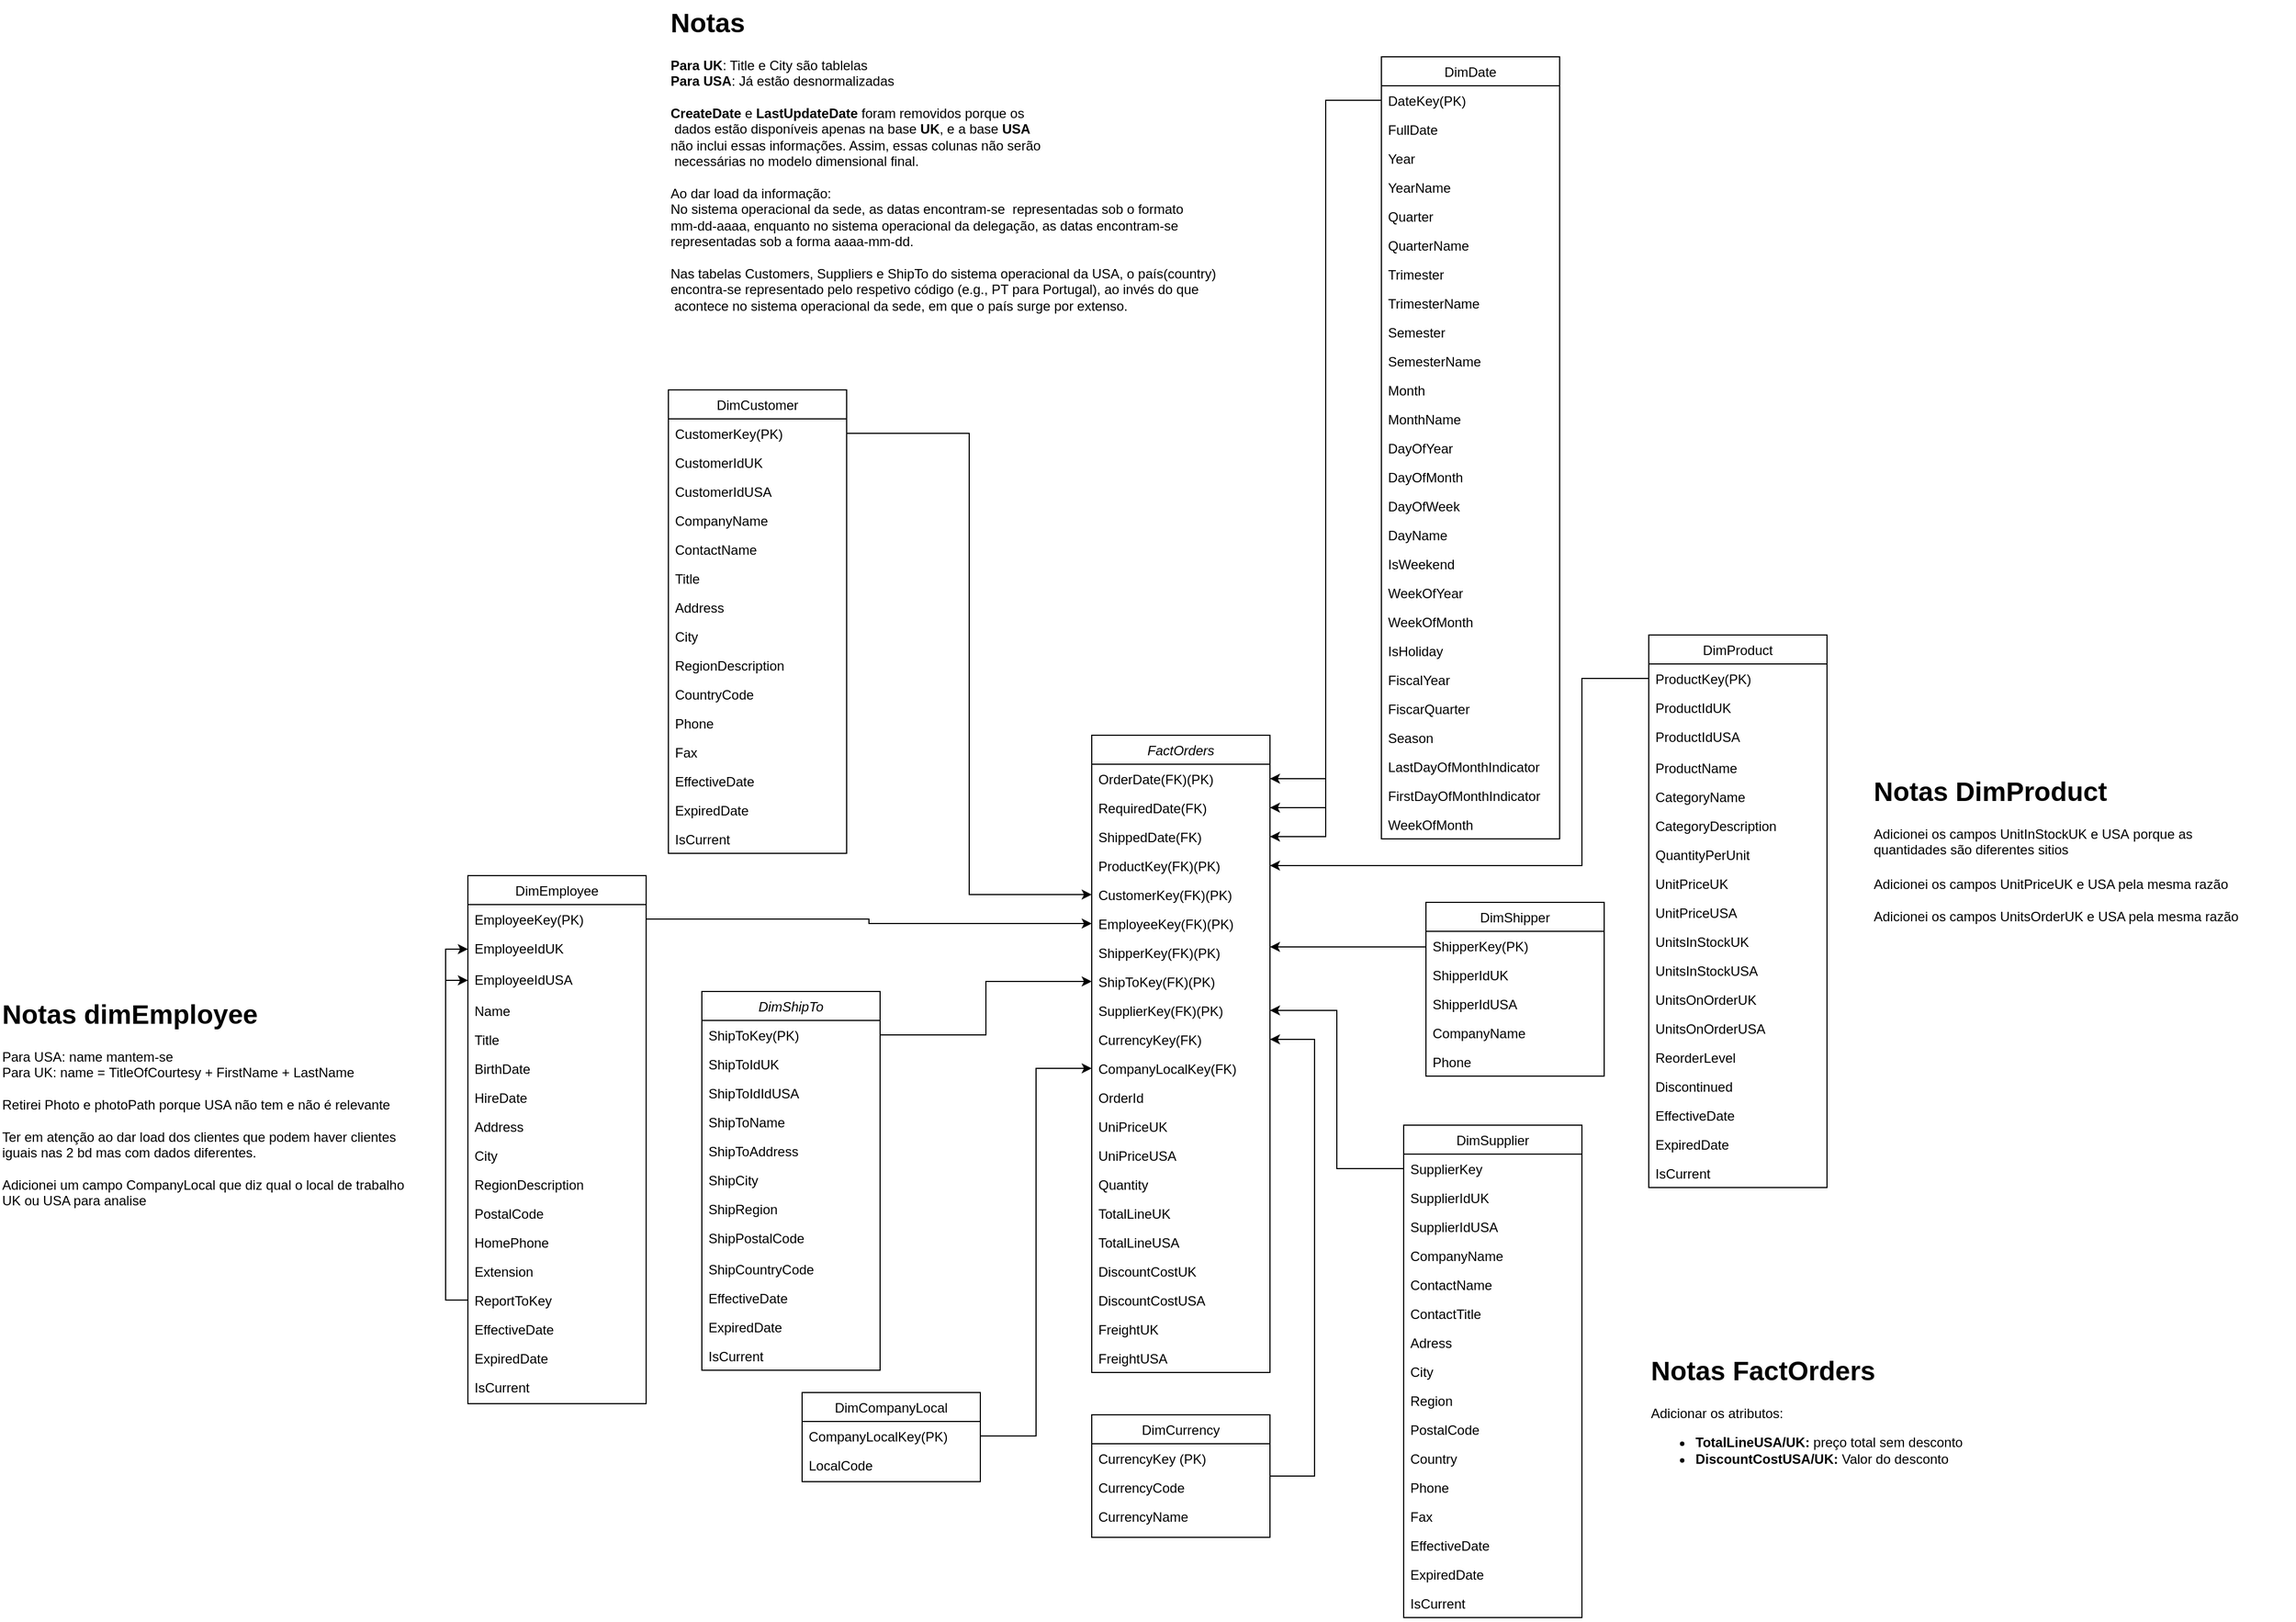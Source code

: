 <mxfile version="26.0.3">
  <diagram id="C5RBs43oDa-KdzZeNtuy" name="Page-1">
    <mxGraphModel dx="4513" dy="4004" grid="1" gridSize="10" guides="1" tooltips="1" connect="1" arrows="1" fold="1" page="1" pageScale="1" pageWidth="827" pageHeight="1169" math="0" shadow="0">
      <root>
        <mxCell id="WIyWlLk6GJQsqaUBKTNV-0" />
        <mxCell id="WIyWlLk6GJQsqaUBKTNV-1" parent="WIyWlLk6GJQsqaUBKTNV-0" />
        <mxCell id="zkfFHV4jXpPFQw0GAbJ--0" value="FactOrders" style="swimlane;fontStyle=2;align=center;verticalAlign=top;childLayout=stackLayout;horizontal=1;startSize=26;horizontalStack=0;resizeParent=1;resizeLast=0;collapsible=1;marginBottom=0;rounded=0;shadow=0;strokeWidth=1;" parent="WIyWlLk6GJQsqaUBKTNV-1" vertex="1">
          <mxGeometry x="490" y="-560" width="160" height="572" as="geometry">
            <mxRectangle x="230" y="140" width="160" height="26" as="alternateBounds" />
          </mxGeometry>
        </mxCell>
        <mxCell id="yA6aeqdoymJUBPwYVdXy-16" value="OrderDate(FK)(PK)" style="text;align=left;verticalAlign=top;spacingLeft=4;spacingRight=4;overflow=hidden;rotatable=0;points=[[0,0.5],[1,0.5]];portConstraint=eastwest;" parent="zkfFHV4jXpPFQw0GAbJ--0" vertex="1">
          <mxGeometry y="26" width="160" height="26" as="geometry" />
        </mxCell>
        <mxCell id="yA6aeqdoymJUBPwYVdXy-17" value="RequiredDate(FK)" style="text;align=left;verticalAlign=top;spacingLeft=4;spacingRight=4;overflow=hidden;rotatable=0;points=[[0,0.5],[1,0.5]];portConstraint=eastwest;" parent="zkfFHV4jXpPFQw0GAbJ--0" vertex="1">
          <mxGeometry y="52" width="160" height="26" as="geometry" />
        </mxCell>
        <mxCell id="yA6aeqdoymJUBPwYVdXy-18" value="ShippedDate(FK)" style="text;align=left;verticalAlign=top;spacingLeft=4;spacingRight=4;overflow=hidden;rotatable=0;points=[[0,0.5],[1,0.5]];portConstraint=eastwest;" parent="zkfFHV4jXpPFQw0GAbJ--0" vertex="1">
          <mxGeometry y="78" width="160" height="26" as="geometry" />
        </mxCell>
        <mxCell id="yA6aeqdoymJUBPwYVdXy-2" value="ProductKey(FK)(PK)" style="text;align=left;verticalAlign=top;spacingLeft=4;spacingRight=4;overflow=hidden;rotatable=0;points=[[0,0.5],[1,0.5]];portConstraint=eastwest;" parent="zkfFHV4jXpPFQw0GAbJ--0" vertex="1">
          <mxGeometry y="104" width="160" height="26" as="geometry" />
        </mxCell>
        <mxCell id="yA6aeqdoymJUBPwYVdXy-3" value="CustomerKey(FK)(PK)" style="text;align=left;verticalAlign=top;spacingLeft=4;spacingRight=4;overflow=hidden;rotatable=0;points=[[0,0.5],[1,0.5]];portConstraint=eastwest;" parent="zkfFHV4jXpPFQw0GAbJ--0" vertex="1">
          <mxGeometry y="130" width="160" height="26" as="geometry" />
        </mxCell>
        <mxCell id="yA6aeqdoymJUBPwYVdXy-4" value="EmployeeKey(FK)(PK)" style="text;align=left;verticalAlign=top;spacingLeft=4;spacingRight=4;overflow=hidden;rotatable=0;points=[[0,0.5],[1,0.5]];portConstraint=eastwest;" parent="zkfFHV4jXpPFQw0GAbJ--0" vertex="1">
          <mxGeometry y="156" width="160" height="26" as="geometry" />
        </mxCell>
        <mxCell id="yA6aeqdoymJUBPwYVdXy-5" value="ShipperKey(FK)(PK)" style="text;align=left;verticalAlign=top;spacingLeft=4;spacingRight=4;overflow=hidden;rotatable=0;points=[[0,0.5],[1,0.5]];portConstraint=eastwest;" parent="zkfFHV4jXpPFQw0GAbJ--0" vertex="1">
          <mxGeometry y="182" width="160" height="26" as="geometry" />
        </mxCell>
        <mxCell id="lm99K4qZOsmFevTNyzuz-30" value="ShipToKey(FK)(PK)" style="text;align=left;verticalAlign=top;spacingLeft=4;spacingRight=4;overflow=hidden;rotatable=0;points=[[0,0.5],[1,0.5]];portConstraint=eastwest;" parent="zkfFHV4jXpPFQw0GAbJ--0" vertex="1">
          <mxGeometry y="208" width="160" height="26" as="geometry" />
        </mxCell>
        <mxCell id="iyjO9ikdfA51vjeiFOem-29" value="SupplierKey(FK)(PK)" style="text;align=left;verticalAlign=top;spacingLeft=4;spacingRight=4;overflow=hidden;rotatable=0;points=[[0,0.5],[1,0.5]];portConstraint=eastwest;" parent="zkfFHV4jXpPFQw0GAbJ--0" vertex="1">
          <mxGeometry y="234" width="160" height="26" as="geometry" />
        </mxCell>
        <mxCell id="0uUg_Qf85z2pmZD3QdDn-9" value="CurrencyKey(FK)" style="text;align=left;verticalAlign=top;spacingLeft=4;spacingRight=4;overflow=hidden;rotatable=0;points=[[0,0.5],[1,0.5]];portConstraint=eastwest;" parent="zkfFHV4jXpPFQw0GAbJ--0" vertex="1">
          <mxGeometry y="260" width="160" height="26" as="geometry" />
        </mxCell>
        <mxCell id="DVV7s7vx4IRJiay93W3z-13" value="CompanyLocalKey(FK)" style="text;align=left;verticalAlign=top;spacingLeft=4;spacingRight=4;overflow=hidden;rotatable=0;points=[[0,0.5],[1,0.5]];portConstraint=eastwest;" parent="zkfFHV4jXpPFQw0GAbJ--0" vertex="1">
          <mxGeometry y="286" width="160" height="26" as="geometry" />
        </mxCell>
        <mxCell id="0uUg_Qf85z2pmZD3QdDn-2" value="OrderId" style="text;align=left;verticalAlign=top;spacingLeft=4;spacingRight=4;overflow=hidden;rotatable=0;points=[[0,0.5],[1,0.5]];portConstraint=eastwest;" parent="zkfFHV4jXpPFQw0GAbJ--0" vertex="1">
          <mxGeometry y="312" width="160" height="26" as="geometry" />
        </mxCell>
        <mxCell id="yA6aeqdoymJUBPwYVdXy-13" value="UniPriceUK" style="text;align=left;verticalAlign=top;spacingLeft=4;spacingRight=4;overflow=hidden;rotatable=0;points=[[0,0.5],[1,0.5]];portConstraint=eastwest;" parent="zkfFHV4jXpPFQw0GAbJ--0" vertex="1">
          <mxGeometry y="338" width="160" height="26" as="geometry" />
        </mxCell>
        <mxCell id="iyjO9ikdfA51vjeiFOem-31" value="UniPriceUSA" style="text;align=left;verticalAlign=top;spacingLeft=4;spacingRight=4;overflow=hidden;rotatable=0;points=[[0,0.5],[1,0.5]];portConstraint=eastwest;" parent="zkfFHV4jXpPFQw0GAbJ--0" vertex="1">
          <mxGeometry y="364" width="160" height="26" as="geometry" />
        </mxCell>
        <mxCell id="yA6aeqdoymJUBPwYVdXy-14" value="Quantity" style="text;align=left;verticalAlign=top;spacingLeft=4;spacingRight=4;overflow=hidden;rotatable=0;points=[[0,0.5],[1,0.5]];portConstraint=eastwest;" parent="zkfFHV4jXpPFQw0GAbJ--0" vertex="1">
          <mxGeometry y="390" width="160" height="26" as="geometry" />
        </mxCell>
        <mxCell id="DVV7s7vx4IRJiay93W3z-18" value="TotalLineUK" style="text;align=left;verticalAlign=top;spacingLeft=4;spacingRight=4;overflow=hidden;rotatable=0;points=[[0,0.5],[1,0.5]];portConstraint=eastwest;" parent="zkfFHV4jXpPFQw0GAbJ--0" vertex="1">
          <mxGeometry y="416" width="160" height="26" as="geometry" />
        </mxCell>
        <mxCell id="iyjO9ikdfA51vjeiFOem-50" value="TotalLineUSA" style="text;align=left;verticalAlign=top;spacingLeft=4;spacingRight=4;overflow=hidden;rotatable=0;points=[[0,0.5],[1,0.5]];portConstraint=eastwest;" parent="zkfFHV4jXpPFQw0GAbJ--0" vertex="1">
          <mxGeometry y="442" width="160" height="26" as="geometry" />
        </mxCell>
        <mxCell id="DVV7s7vx4IRJiay93W3z-17" value="DiscountCostUK" style="text;align=left;verticalAlign=top;spacingLeft=4;spacingRight=4;overflow=hidden;rotatable=0;points=[[0,0.5],[1,0.5]];portConstraint=eastwest;" parent="zkfFHV4jXpPFQw0GAbJ--0" vertex="1">
          <mxGeometry y="468" width="160" height="26" as="geometry" />
        </mxCell>
        <mxCell id="iyjO9ikdfA51vjeiFOem-32" value="DiscountCostUSA" style="text;align=left;verticalAlign=top;spacingLeft=4;spacingRight=4;overflow=hidden;rotatable=0;points=[[0,0.5],[1,0.5]];portConstraint=eastwest;" parent="zkfFHV4jXpPFQw0GAbJ--0" vertex="1">
          <mxGeometry y="494" width="160" height="26" as="geometry" />
        </mxCell>
        <mxCell id="yA6aeqdoymJUBPwYVdXy-19" value="FreightUK" style="text;align=left;verticalAlign=top;spacingLeft=4;spacingRight=4;overflow=hidden;rotatable=0;points=[[0,0.5],[1,0.5]];portConstraint=eastwest;" parent="zkfFHV4jXpPFQw0GAbJ--0" vertex="1">
          <mxGeometry y="520" width="160" height="26" as="geometry" />
        </mxCell>
        <mxCell id="iyjO9ikdfA51vjeiFOem-34" value="FreightUSA" style="text;align=left;verticalAlign=top;spacingLeft=4;spacingRight=4;overflow=hidden;rotatable=0;points=[[0,0.5],[1,0.5]];portConstraint=eastwest;" parent="zkfFHV4jXpPFQw0GAbJ--0" vertex="1">
          <mxGeometry y="546" width="160" height="26" as="geometry" />
        </mxCell>
        <mxCell id="zkfFHV4jXpPFQw0GAbJ--6" value="DimProduct" style="swimlane;fontStyle=0;align=center;verticalAlign=top;childLayout=stackLayout;horizontal=1;startSize=26;horizontalStack=0;resizeParent=1;resizeLast=0;collapsible=1;marginBottom=0;rounded=0;shadow=0;strokeWidth=1;" parent="WIyWlLk6GJQsqaUBKTNV-1" vertex="1">
          <mxGeometry x="990" y="-650" width="160" height="496" as="geometry">
            <mxRectangle x="130" y="380" width="160" height="26" as="alternateBounds" />
          </mxGeometry>
        </mxCell>
        <mxCell id="zkfFHV4jXpPFQw0GAbJ--7" value="ProductKey(PK)" style="text;align=left;verticalAlign=top;spacingLeft=4;spacingRight=4;overflow=hidden;rotatable=0;points=[[0,0.5],[1,0.5]];portConstraint=eastwest;" parent="zkfFHV4jXpPFQw0GAbJ--6" vertex="1">
          <mxGeometry y="26" width="160" height="26" as="geometry" />
        </mxCell>
        <mxCell id="0uUg_Qf85z2pmZD3QdDn-0" style="edgeStyle=orthogonalEdgeStyle;rounded=0;orthogonalLoop=1;jettySize=auto;html=1;exitX=0;exitY=0.5;exitDx=0;exitDy=0;" parent="zkfFHV4jXpPFQw0GAbJ--6" source="zkfFHV4jXpPFQw0GAbJ--8" edge="1">
          <mxGeometry relative="1" as="geometry">
            <mxPoint y="65.143" as="targetPoint" />
          </mxGeometry>
        </mxCell>
        <mxCell id="zkfFHV4jXpPFQw0GAbJ--8" value="ProductIdUK" style="text;align=left;verticalAlign=top;spacingLeft=4;spacingRight=4;overflow=hidden;rotatable=0;points=[[0,0.5],[1,0.5]];portConstraint=eastwest;rounded=0;shadow=0;html=0;" parent="zkfFHV4jXpPFQw0GAbJ--6" vertex="1">
          <mxGeometry y="52" width="160" height="26" as="geometry" />
        </mxCell>
        <mxCell id="gT4X3TvUVFHGNWJafwZB-8" value="ProductIdUSA" style="text;align=left;verticalAlign=top;spacingLeft=4;spacingRight=4;overflow=hidden;rotatable=0;points=[[0,0.5],[1,0.5]];portConstraint=eastwest;rounded=0;shadow=0;html=0;" vertex="1" parent="zkfFHV4jXpPFQw0GAbJ--6">
          <mxGeometry y="78" width="160" height="28" as="geometry" />
        </mxCell>
        <mxCell id="zkfFHV4jXpPFQw0GAbJ--10" value="ProductName" style="text;align=left;verticalAlign=top;spacingLeft=4;spacingRight=4;overflow=hidden;rotatable=0;points=[[0,0.5],[1,0.5]];portConstraint=eastwest;fontStyle=0" parent="zkfFHV4jXpPFQw0GAbJ--6" vertex="1">
          <mxGeometry y="106" width="160" height="26" as="geometry" />
        </mxCell>
        <mxCell id="yA6aeqdoymJUBPwYVdXy-37" value="CategoryName" style="text;align=left;verticalAlign=top;spacingLeft=4;spacingRight=4;overflow=hidden;rotatable=0;points=[[0,0.5],[1,0.5]];portConstraint=eastwest;" parent="zkfFHV4jXpPFQw0GAbJ--6" vertex="1">
          <mxGeometry y="132" width="160" height="26" as="geometry" />
        </mxCell>
        <mxCell id="yA6aeqdoymJUBPwYVdXy-39" value="CategoryDescription" style="text;align=left;verticalAlign=top;spacingLeft=4;spacingRight=4;overflow=hidden;rotatable=0;points=[[0,0.5],[1,0.5]];portConstraint=eastwest;" parent="zkfFHV4jXpPFQw0GAbJ--6" vertex="1">
          <mxGeometry y="158" width="160" height="26" as="geometry" />
        </mxCell>
        <mxCell id="yA6aeqdoymJUBPwYVdXy-40" value="QuantityPerUnit" style="text;align=left;verticalAlign=top;spacingLeft=4;spacingRight=4;overflow=hidden;rotatable=0;points=[[0,0.5],[1,0.5]];portConstraint=eastwest;" parent="zkfFHV4jXpPFQw0GAbJ--6" vertex="1">
          <mxGeometry y="184" width="160" height="26" as="geometry" />
        </mxCell>
        <mxCell id="yA6aeqdoymJUBPwYVdXy-41" value="UnitPriceUK" style="text;align=left;verticalAlign=top;spacingLeft=4;spacingRight=4;overflow=hidden;rotatable=0;points=[[0,0.5],[1,0.5]];portConstraint=eastwest;" parent="zkfFHV4jXpPFQw0GAbJ--6" vertex="1">
          <mxGeometry y="210" width="160" height="26" as="geometry" />
        </mxCell>
        <mxCell id="DVV7s7vx4IRJiay93W3z-2" value="UnitPriceUSA" style="text;align=left;verticalAlign=top;spacingLeft=4;spacingRight=4;overflow=hidden;rotatable=0;points=[[0,0.5],[1,0.5]];portConstraint=eastwest;" parent="zkfFHV4jXpPFQw0GAbJ--6" vertex="1">
          <mxGeometry y="236" width="160" height="26" as="geometry" />
        </mxCell>
        <mxCell id="yA6aeqdoymJUBPwYVdXy-43" value="UnitsInStockUK" style="text;align=left;verticalAlign=top;spacingLeft=4;spacingRight=4;overflow=hidden;rotatable=0;points=[[0,0.5],[1,0.5]];portConstraint=eastwest;" parent="zkfFHV4jXpPFQw0GAbJ--6" vertex="1">
          <mxGeometry y="262" width="160" height="26" as="geometry" />
        </mxCell>
        <mxCell id="DVV7s7vx4IRJiay93W3z-0" value="UnitsInStockUSA" style="text;align=left;verticalAlign=top;spacingLeft=4;spacingRight=4;overflow=hidden;rotatable=0;points=[[0,0.5],[1,0.5]];portConstraint=eastwest;" parent="zkfFHV4jXpPFQw0GAbJ--6" vertex="1">
          <mxGeometry y="288" width="160" height="26" as="geometry" />
        </mxCell>
        <mxCell id="yA6aeqdoymJUBPwYVdXy-42" value="UnitsOnOrderUK&#xa;" style="text;align=left;verticalAlign=top;spacingLeft=4;spacingRight=4;overflow=hidden;rotatable=0;points=[[0,0.5],[1,0.5]];portConstraint=eastwest;" parent="zkfFHV4jXpPFQw0GAbJ--6" vertex="1">
          <mxGeometry y="314" width="160" height="26" as="geometry" />
        </mxCell>
        <mxCell id="DVV7s7vx4IRJiay93W3z-16" value="UnitsOnOrderUSA" style="text;align=left;verticalAlign=top;spacingLeft=4;spacingRight=4;overflow=hidden;rotatable=0;points=[[0,0.5],[1,0.5]];portConstraint=eastwest;" parent="zkfFHV4jXpPFQw0GAbJ--6" vertex="1">
          <mxGeometry y="340" width="160" height="26" as="geometry" />
        </mxCell>
        <mxCell id="-3olJ4UYVMBbMi7VfKZF-0" value="ReorderLevel" style="text;align=left;verticalAlign=top;spacingLeft=4;spacingRight=4;overflow=hidden;rotatable=0;points=[[0,0.5],[1,0.5]];portConstraint=eastwest;" parent="zkfFHV4jXpPFQw0GAbJ--6" vertex="1">
          <mxGeometry y="366" width="160" height="26" as="geometry" />
        </mxCell>
        <mxCell id="yA6aeqdoymJUBPwYVdXy-38" value="Discontinued" style="text;align=left;verticalAlign=top;spacingLeft=4;spacingRight=4;overflow=hidden;rotatable=0;points=[[0,0.5],[1,0.5]];portConstraint=eastwest;" parent="zkfFHV4jXpPFQw0GAbJ--6" vertex="1">
          <mxGeometry y="392" width="160" height="26" as="geometry" />
        </mxCell>
        <mxCell id="yA6aeqdoymJUBPwYVdXy-36" value="EffectiveDate" style="text;align=left;verticalAlign=top;spacingLeft=4;spacingRight=4;overflow=hidden;rotatable=0;points=[[0,0.5],[1,0.5]];portConstraint=eastwest;" parent="zkfFHV4jXpPFQw0GAbJ--6" vertex="1">
          <mxGeometry y="418" width="160" height="26" as="geometry" />
        </mxCell>
        <mxCell id="yA6aeqdoymJUBPwYVdXy-44" value=" ExpiredDate" style="text;align=left;verticalAlign=top;spacingLeft=4;spacingRight=4;overflow=hidden;rotatable=0;points=[[0,0.5],[1,0.5]];portConstraint=eastwest;" parent="zkfFHV4jXpPFQw0GAbJ--6" vertex="1">
          <mxGeometry y="444" width="160" height="26" as="geometry" />
        </mxCell>
        <mxCell id="0uUg_Qf85z2pmZD3QdDn-12" value="IsCurrent" style="text;align=left;verticalAlign=top;spacingLeft=4;spacingRight=4;overflow=hidden;rotatable=0;points=[[0,0.5],[1,0.5]];portConstraint=eastwest;" parent="zkfFHV4jXpPFQw0GAbJ--6" vertex="1">
          <mxGeometry y="470" width="160" height="26" as="geometry" />
        </mxCell>
        <mxCell id="yA6aeqdoymJUBPwYVdXy-33" style="edgeStyle=orthogonalEdgeStyle;rounded=0;orthogonalLoop=1;jettySize=auto;html=1;exitX=1;exitY=0.5;exitDx=0;exitDy=0;" parent="WIyWlLk6GJQsqaUBKTNV-1" source="zkfFHV4jXpPFQw0GAbJ--18" target="yA6aeqdoymJUBPwYVdXy-3" edge="1">
          <mxGeometry relative="1" as="geometry">
            <mxPoint x="490.0" y="-391.0" as="targetPoint" />
          </mxGeometry>
        </mxCell>
        <mxCell id="zkfFHV4jXpPFQw0GAbJ--17" value="DimCustomer" style="swimlane;fontStyle=0;align=center;verticalAlign=top;childLayout=stackLayout;horizontal=1;startSize=26;horizontalStack=0;resizeParent=1;resizeLast=0;collapsible=1;marginBottom=0;rounded=0;shadow=0;strokeWidth=1;" parent="WIyWlLk6GJQsqaUBKTNV-1" vertex="1">
          <mxGeometry x="110" y="-870" width="160" height="416" as="geometry">
            <mxRectangle x="550" y="140" width="160" height="26" as="alternateBounds" />
          </mxGeometry>
        </mxCell>
        <mxCell id="zkfFHV4jXpPFQw0GAbJ--18" value="CustomerKey(PK)" style="text;align=left;verticalAlign=top;spacingLeft=4;spacingRight=4;overflow=hidden;rotatable=0;points=[[0,0.5],[1,0.5]];portConstraint=eastwest;" parent="zkfFHV4jXpPFQw0GAbJ--17" vertex="1">
          <mxGeometry y="26" width="160" height="26" as="geometry" />
        </mxCell>
        <mxCell id="zkfFHV4jXpPFQw0GAbJ--19" value="CustomerIdUK" style="text;align=left;verticalAlign=top;spacingLeft=4;spacingRight=4;overflow=hidden;rotatable=0;points=[[0,0.5],[1,0.5]];portConstraint=eastwest;rounded=0;shadow=0;html=0;" parent="zkfFHV4jXpPFQw0GAbJ--17" vertex="1">
          <mxGeometry y="52" width="160" height="26" as="geometry" />
        </mxCell>
        <mxCell id="gT4X3TvUVFHGNWJafwZB-1" value="CustomerIdUSA" style="text;align=left;verticalAlign=top;spacingLeft=4;spacingRight=4;overflow=hidden;rotatable=0;points=[[0,0.5],[1,0.5]];portConstraint=eastwest;rounded=0;shadow=0;html=0;" vertex="1" parent="zkfFHV4jXpPFQw0GAbJ--17">
          <mxGeometry y="78" width="160" height="26" as="geometry" />
        </mxCell>
        <mxCell id="zkfFHV4jXpPFQw0GAbJ--20" value="CompanyName" style="text;align=left;verticalAlign=top;spacingLeft=4;spacingRight=4;overflow=hidden;rotatable=0;points=[[0,0.5],[1,0.5]];portConstraint=eastwest;rounded=0;shadow=0;html=0;" parent="zkfFHV4jXpPFQw0GAbJ--17" vertex="1">
          <mxGeometry y="104" width="160" height="26" as="geometry" />
        </mxCell>
        <mxCell id="zkfFHV4jXpPFQw0GAbJ--21" value="ContactName" style="text;align=left;verticalAlign=top;spacingLeft=4;spacingRight=4;overflow=hidden;rotatable=0;points=[[0,0.5],[1,0.5]];portConstraint=eastwest;rounded=0;shadow=0;html=0;" parent="zkfFHV4jXpPFQw0GAbJ--17" vertex="1">
          <mxGeometry y="130" width="160" height="26" as="geometry" />
        </mxCell>
        <mxCell id="zkfFHV4jXpPFQw0GAbJ--22" value="Title" style="text;align=left;verticalAlign=top;spacingLeft=4;spacingRight=4;overflow=hidden;rotatable=0;points=[[0,0.5],[1,0.5]];portConstraint=eastwest;rounded=0;shadow=0;html=0;" parent="zkfFHV4jXpPFQw0GAbJ--17" vertex="1">
          <mxGeometry y="156" width="160" height="26" as="geometry" />
        </mxCell>
        <mxCell id="zkfFHV4jXpPFQw0GAbJ--24" value="Address" style="text;align=left;verticalAlign=top;spacingLeft=4;spacingRight=4;overflow=hidden;rotatable=0;points=[[0,0.5],[1,0.5]];portConstraint=eastwest;" parent="zkfFHV4jXpPFQw0GAbJ--17" vertex="1">
          <mxGeometry y="182" width="160" height="26" as="geometry" />
        </mxCell>
        <mxCell id="zkfFHV4jXpPFQw0GAbJ--25" value="City" style="text;align=left;verticalAlign=top;spacingLeft=4;spacingRight=4;overflow=hidden;rotatable=0;points=[[0,0.5],[1,0.5]];portConstraint=eastwest;" parent="zkfFHV4jXpPFQw0GAbJ--17" vertex="1">
          <mxGeometry y="208" width="160" height="26" as="geometry" />
        </mxCell>
        <mxCell id="yA6aeqdoymJUBPwYVdXy-27" value="RegionDescription" style="text;align=left;verticalAlign=top;spacingLeft=4;spacingRight=4;overflow=hidden;rotatable=0;points=[[0,0.5],[1,0.5]];portConstraint=eastwest;" parent="zkfFHV4jXpPFQw0GAbJ--17" vertex="1">
          <mxGeometry y="234" width="160" height="26" as="geometry" />
        </mxCell>
        <mxCell id="yA6aeqdoymJUBPwYVdXy-28" value="CountryCode" style="text;align=left;verticalAlign=top;spacingLeft=4;spacingRight=4;overflow=hidden;rotatable=0;points=[[0,0.5],[1,0.5]];portConstraint=eastwest;" parent="zkfFHV4jXpPFQw0GAbJ--17" vertex="1">
          <mxGeometry y="260" width="160" height="26" as="geometry" />
        </mxCell>
        <mxCell id="yA6aeqdoymJUBPwYVdXy-29" value="Phone" style="text;align=left;verticalAlign=top;spacingLeft=4;spacingRight=4;overflow=hidden;rotatable=0;points=[[0,0.5],[1,0.5]];portConstraint=eastwest;" parent="zkfFHV4jXpPFQw0GAbJ--17" vertex="1">
          <mxGeometry y="286" width="160" height="26" as="geometry" />
        </mxCell>
        <mxCell id="yA6aeqdoymJUBPwYVdXy-30" value="Fax" style="text;align=left;verticalAlign=top;spacingLeft=4;spacingRight=4;overflow=hidden;rotatable=0;points=[[0,0.5],[1,0.5]];portConstraint=eastwest;" parent="zkfFHV4jXpPFQw0GAbJ--17" vertex="1">
          <mxGeometry y="312" width="160" height="26" as="geometry" />
        </mxCell>
        <mxCell id="yA6aeqdoymJUBPwYVdXy-31" value="EffectiveDate" style="text;align=left;verticalAlign=top;spacingLeft=4;spacingRight=4;overflow=hidden;rotatable=0;points=[[0,0.5],[1,0.5]];portConstraint=eastwest;" parent="zkfFHV4jXpPFQw0GAbJ--17" vertex="1">
          <mxGeometry y="338" width="160" height="26" as="geometry" />
        </mxCell>
        <mxCell id="yA6aeqdoymJUBPwYVdXy-32" value=" ExpiredDate" style="text;align=left;verticalAlign=top;spacingLeft=4;spacingRight=4;overflow=hidden;rotatable=0;points=[[0,0.5],[1,0.5]];portConstraint=eastwest;" parent="zkfFHV4jXpPFQw0GAbJ--17" vertex="1">
          <mxGeometry y="364" width="160" height="26" as="geometry" />
        </mxCell>
        <mxCell id="0uUg_Qf85z2pmZD3QdDn-13" value="IsCurrent" style="text;align=left;verticalAlign=top;spacingLeft=4;spacingRight=4;overflow=hidden;rotatable=0;points=[[0,0.5],[1,0.5]];portConstraint=eastwest;" parent="zkfFHV4jXpPFQw0GAbJ--17" vertex="1">
          <mxGeometry y="390" width="160" height="26" as="geometry" />
        </mxCell>
        <mxCell id="yA6aeqdoymJUBPwYVdXy-46" value="DimEmployee" style="swimlane;fontStyle=0;align=center;verticalAlign=top;childLayout=stackLayout;horizontal=1;startSize=26;horizontalStack=0;resizeParent=1;resizeLast=0;collapsible=1;marginBottom=0;rounded=0;shadow=0;strokeWidth=1;" parent="WIyWlLk6GJQsqaUBKTNV-1" vertex="1">
          <mxGeometry x="-70" y="-434" width="160" height="474" as="geometry">
            <mxRectangle x="550" y="140" width="160" height="26" as="alternateBounds" />
          </mxGeometry>
        </mxCell>
        <mxCell id="yA6aeqdoymJUBPwYVdXy-47" value="EmployeeKey(PK)" style="text;align=left;verticalAlign=top;spacingLeft=4;spacingRight=4;overflow=hidden;rotatable=0;points=[[0,0.5],[1,0.5]];portConstraint=eastwest;" parent="yA6aeqdoymJUBPwYVdXy-46" vertex="1">
          <mxGeometry y="26" width="160" height="26" as="geometry" />
        </mxCell>
        <mxCell id="yA6aeqdoymJUBPwYVdXy-48" value="EmployeeIdUK" style="text;align=left;verticalAlign=top;spacingLeft=4;spacingRight=4;overflow=hidden;rotatable=0;points=[[0,0.5],[1,0.5]];portConstraint=eastwest;rounded=0;shadow=0;html=0;" parent="yA6aeqdoymJUBPwYVdXy-46" vertex="1">
          <mxGeometry y="52" width="160" height="28" as="geometry" />
        </mxCell>
        <mxCell id="gT4X3TvUVFHGNWJafwZB-2" value="EmployeeIdUSA" style="text;align=left;verticalAlign=top;spacingLeft=4;spacingRight=4;overflow=hidden;rotatable=0;points=[[0,0.5],[1,0.5]];portConstraint=eastwest;rounded=0;shadow=0;html=0;" vertex="1" parent="yA6aeqdoymJUBPwYVdXy-46">
          <mxGeometry y="80" width="160" height="28" as="geometry" />
        </mxCell>
        <mxCell id="yA6aeqdoymJUBPwYVdXy-50" value="Name" style="text;align=left;verticalAlign=top;spacingLeft=4;spacingRight=4;overflow=hidden;rotatable=0;points=[[0,0.5],[1,0.5]];portConstraint=eastwest;rounded=0;shadow=0;html=0;" parent="yA6aeqdoymJUBPwYVdXy-46" vertex="1">
          <mxGeometry y="108" width="160" height="26" as="geometry" />
        </mxCell>
        <mxCell id="yA6aeqdoymJUBPwYVdXy-51" value="Title" style="text;align=left;verticalAlign=top;spacingLeft=4;spacingRight=4;overflow=hidden;rotatable=0;points=[[0,0.5],[1,0.5]];portConstraint=eastwest;rounded=0;shadow=0;html=0;" parent="yA6aeqdoymJUBPwYVdXy-46" vertex="1">
          <mxGeometry y="134" width="160" height="26" as="geometry" />
        </mxCell>
        <mxCell id="yA6aeqdoymJUBPwYVdXy-53" value="BirthDate" style="text;align=left;verticalAlign=top;spacingLeft=4;spacingRight=4;overflow=hidden;rotatable=0;points=[[0,0.5],[1,0.5]];portConstraint=eastwest;" parent="yA6aeqdoymJUBPwYVdXy-46" vertex="1">
          <mxGeometry y="160" width="160" height="26" as="geometry" />
        </mxCell>
        <mxCell id="yA6aeqdoymJUBPwYVdXy-54" value="HireDate" style="text;align=left;verticalAlign=top;spacingLeft=4;spacingRight=4;overflow=hidden;rotatable=0;points=[[0,0.5],[1,0.5]];portConstraint=eastwest;" parent="yA6aeqdoymJUBPwYVdXy-46" vertex="1">
          <mxGeometry y="186" width="160" height="26" as="geometry" />
        </mxCell>
        <mxCell id="yA6aeqdoymJUBPwYVdXy-55" value="Address" style="text;align=left;verticalAlign=top;spacingLeft=4;spacingRight=4;overflow=hidden;rotatable=0;points=[[0,0.5],[1,0.5]];portConstraint=eastwest;" parent="yA6aeqdoymJUBPwYVdXy-46" vertex="1">
          <mxGeometry y="212" width="160" height="26" as="geometry" />
        </mxCell>
        <mxCell id="yA6aeqdoymJUBPwYVdXy-56" value="City" style="text;align=left;verticalAlign=top;spacingLeft=4;spacingRight=4;overflow=hidden;rotatable=0;points=[[0,0.5],[1,0.5]];portConstraint=eastwest;" parent="yA6aeqdoymJUBPwYVdXy-46" vertex="1">
          <mxGeometry y="238" width="160" height="26" as="geometry" />
        </mxCell>
        <mxCell id="yA6aeqdoymJUBPwYVdXy-57" value="RegionDescription" style="text;align=left;verticalAlign=top;spacingLeft=4;spacingRight=4;overflow=hidden;rotatable=0;points=[[0,0.5],[1,0.5]];portConstraint=eastwest;" parent="yA6aeqdoymJUBPwYVdXy-46" vertex="1">
          <mxGeometry y="264" width="160" height="26" as="geometry" />
        </mxCell>
        <mxCell id="yA6aeqdoymJUBPwYVdXy-58" value="PostalCode" style="text;align=left;verticalAlign=top;spacingLeft=4;spacingRight=4;overflow=hidden;rotatable=0;points=[[0,0.5],[1,0.5]];portConstraint=eastwest;" parent="yA6aeqdoymJUBPwYVdXy-46" vertex="1">
          <mxGeometry y="290" width="160" height="26" as="geometry" />
        </mxCell>
        <mxCell id="yA6aeqdoymJUBPwYVdXy-59" value="HomePhone" style="text;align=left;verticalAlign=top;spacingLeft=4;spacingRight=4;overflow=hidden;rotatable=0;points=[[0,0.5],[1,0.5]];portConstraint=eastwest;" parent="yA6aeqdoymJUBPwYVdXy-46" vertex="1">
          <mxGeometry y="316" width="160" height="26" as="geometry" />
        </mxCell>
        <mxCell id="2TgmZSRc2o0Kqjt5Dxhu-0" value="Extension" style="text;align=left;verticalAlign=top;spacingLeft=4;spacingRight=4;overflow=hidden;rotatable=0;points=[[0,0.5],[1,0.5]];portConstraint=eastwest;" parent="yA6aeqdoymJUBPwYVdXy-46" vertex="1">
          <mxGeometry y="342" width="160" height="26" as="geometry" />
        </mxCell>
        <mxCell id="N8untQPKDH8FCKiDHPAH-0" style="edgeStyle=orthogonalEdgeStyle;rounded=0;orthogonalLoop=1;jettySize=auto;html=1;entryX=0;entryY=0.5;entryDx=0;entryDy=0;" parent="yA6aeqdoymJUBPwYVdXy-46" source="2TgmZSRc2o0Kqjt5Dxhu-3" target="yA6aeqdoymJUBPwYVdXy-48" edge="1">
          <mxGeometry relative="1" as="geometry" />
        </mxCell>
        <mxCell id="gT4X3TvUVFHGNWJafwZB-3" style="edgeStyle=orthogonalEdgeStyle;rounded=0;orthogonalLoop=1;jettySize=auto;html=1;entryX=0;entryY=0.5;entryDx=0;entryDy=0;" edge="1" parent="yA6aeqdoymJUBPwYVdXy-46" source="2TgmZSRc2o0Kqjt5Dxhu-3" target="gT4X3TvUVFHGNWJafwZB-2">
          <mxGeometry relative="1" as="geometry" />
        </mxCell>
        <mxCell id="2TgmZSRc2o0Kqjt5Dxhu-3" value="ReportToKey" style="text;align=left;verticalAlign=top;spacingLeft=4;spacingRight=4;overflow=hidden;rotatable=0;points=[[0,0.5],[1,0.5]];portConstraint=eastwest;" parent="yA6aeqdoymJUBPwYVdXy-46" vertex="1">
          <mxGeometry y="368" width="160" height="26" as="geometry" />
        </mxCell>
        <mxCell id="2TgmZSRc2o0Kqjt5Dxhu-5" value="EffectiveDate" style="text;align=left;verticalAlign=top;spacingLeft=4;spacingRight=4;overflow=hidden;rotatable=0;points=[[0,0.5],[1,0.5]];portConstraint=eastwest;" parent="yA6aeqdoymJUBPwYVdXy-46" vertex="1">
          <mxGeometry y="394" width="160" height="26" as="geometry" />
        </mxCell>
        <mxCell id="2TgmZSRc2o0Kqjt5Dxhu-4" value="ExpiredDate" style="text;align=left;verticalAlign=top;spacingLeft=4;spacingRight=4;overflow=hidden;rotatable=0;points=[[0,0.5],[1,0.5]];portConstraint=eastwest;" parent="yA6aeqdoymJUBPwYVdXy-46" vertex="1">
          <mxGeometry y="420" width="160" height="26" as="geometry" />
        </mxCell>
        <mxCell id="0uUg_Qf85z2pmZD3QdDn-14" value="IsCurrent" style="text;align=left;verticalAlign=top;spacingLeft=4;spacingRight=4;overflow=hidden;rotatable=0;points=[[0,0.5],[1,0.5]];portConstraint=eastwest;" parent="yA6aeqdoymJUBPwYVdXy-46" vertex="1">
          <mxGeometry y="446" width="160" height="26" as="geometry" />
        </mxCell>
        <mxCell id="2TgmZSRc2o0Kqjt5Dxhu-8" value="DimDate" style="swimlane;fontStyle=0;align=center;verticalAlign=top;childLayout=stackLayout;horizontal=1;startSize=26;horizontalStack=0;resizeParent=1;resizeLast=0;collapsible=1;marginBottom=0;rounded=0;shadow=0;strokeWidth=1;" parent="WIyWlLk6GJQsqaUBKTNV-1" vertex="1">
          <mxGeometry x="750" y="-1169" width="160" height="702" as="geometry">
            <mxRectangle x="130" y="380" width="160" height="26" as="alternateBounds" />
          </mxGeometry>
        </mxCell>
        <mxCell id="2TgmZSRc2o0Kqjt5Dxhu-9" value="DateKey(PK)" style="text;align=left;verticalAlign=top;spacingLeft=4;spacingRight=4;overflow=hidden;rotatable=0;points=[[0,0.5],[1,0.5]];portConstraint=eastwest;" parent="2TgmZSRc2o0Kqjt5Dxhu-8" vertex="1">
          <mxGeometry y="26" width="160" height="26" as="geometry" />
        </mxCell>
        <mxCell id="2TgmZSRc2o0Kqjt5Dxhu-10" value="FullDate" style="text;align=left;verticalAlign=top;spacingLeft=4;spacingRight=4;overflow=hidden;rotatable=0;points=[[0,0.5],[1,0.5]];portConstraint=eastwest;rounded=0;shadow=0;html=0;" parent="2TgmZSRc2o0Kqjt5Dxhu-8" vertex="1">
          <mxGeometry y="52" width="160" height="26" as="geometry" />
        </mxCell>
        <mxCell id="2TgmZSRc2o0Kqjt5Dxhu-11" value="Year" style="text;align=left;verticalAlign=top;spacingLeft=4;spacingRight=4;overflow=hidden;rotatable=0;points=[[0,0.5],[1,0.5]];portConstraint=eastwest;fontStyle=0" parent="2TgmZSRc2o0Kqjt5Dxhu-8" vertex="1">
          <mxGeometry y="78" width="160" height="26" as="geometry" />
        </mxCell>
        <mxCell id="iyjO9ikdfA51vjeiFOem-35" value="YearName" style="text;align=left;verticalAlign=top;spacingLeft=4;spacingRight=4;overflow=hidden;rotatable=0;points=[[0,0.5],[1,0.5]];portConstraint=eastwest;fontStyle=0" parent="2TgmZSRc2o0Kqjt5Dxhu-8" vertex="1">
          <mxGeometry y="104" width="160" height="26" as="geometry" />
        </mxCell>
        <mxCell id="2TgmZSRc2o0Kqjt5Dxhu-13" value="Quarter" style="text;align=left;verticalAlign=top;spacingLeft=4;spacingRight=4;overflow=hidden;rotatable=0;points=[[0,0.5],[1,0.5]];portConstraint=eastwest;" parent="2TgmZSRc2o0Kqjt5Dxhu-8" vertex="1">
          <mxGeometry y="130" width="160" height="26" as="geometry" />
        </mxCell>
        <mxCell id="iyjO9ikdfA51vjeiFOem-37" value="QuarterName" style="text;align=left;verticalAlign=top;spacingLeft=4;spacingRight=4;overflow=hidden;rotatable=0;points=[[0,0.5],[1,0.5]];portConstraint=eastwest;" parent="2TgmZSRc2o0Kqjt5Dxhu-8" vertex="1">
          <mxGeometry y="156" width="160" height="26" as="geometry" />
        </mxCell>
        <mxCell id="iyjO9ikdfA51vjeiFOem-39" value="Trimester" style="text;align=left;verticalAlign=top;spacingLeft=4;spacingRight=4;overflow=hidden;rotatable=0;points=[[0,0.5],[1,0.5]];portConstraint=eastwest;" parent="2TgmZSRc2o0Kqjt5Dxhu-8" vertex="1">
          <mxGeometry y="182" width="160" height="26" as="geometry" />
        </mxCell>
        <mxCell id="iyjO9ikdfA51vjeiFOem-40" value="TrimesterName" style="text;align=left;verticalAlign=top;spacingLeft=4;spacingRight=4;overflow=hidden;rotatable=0;points=[[0,0.5],[1,0.5]];portConstraint=eastwest;" parent="2TgmZSRc2o0Kqjt5Dxhu-8" vertex="1">
          <mxGeometry y="208" width="160" height="26" as="geometry" />
        </mxCell>
        <mxCell id="2TgmZSRc2o0Kqjt5Dxhu-12" value="Semester" style="text;align=left;verticalAlign=top;spacingLeft=4;spacingRight=4;overflow=hidden;rotatable=0;points=[[0,0.5],[1,0.5]];portConstraint=eastwest;" parent="2TgmZSRc2o0Kqjt5Dxhu-8" vertex="1">
          <mxGeometry y="234" width="160" height="26" as="geometry" />
        </mxCell>
        <mxCell id="iyjO9ikdfA51vjeiFOem-36" value="SemesterName" style="text;align=left;verticalAlign=top;spacingLeft=4;spacingRight=4;overflow=hidden;rotatable=0;points=[[0,0.5],[1,0.5]];portConstraint=eastwest;" parent="2TgmZSRc2o0Kqjt5Dxhu-8" vertex="1">
          <mxGeometry y="260" width="160" height="26" as="geometry" />
        </mxCell>
        <mxCell id="2TgmZSRc2o0Kqjt5Dxhu-14" value="Month" style="text;align=left;verticalAlign=top;spacingLeft=4;spacingRight=4;overflow=hidden;rotatable=0;points=[[0,0.5],[1,0.5]];portConstraint=eastwest;" parent="2TgmZSRc2o0Kqjt5Dxhu-8" vertex="1">
          <mxGeometry y="286" width="160" height="26" as="geometry" />
        </mxCell>
        <mxCell id="2TgmZSRc2o0Kqjt5Dxhu-15" value="MonthName" style="text;align=left;verticalAlign=top;spacingLeft=4;spacingRight=4;overflow=hidden;rotatable=0;points=[[0,0.5],[1,0.5]];portConstraint=eastwest;" parent="2TgmZSRc2o0Kqjt5Dxhu-8" vertex="1">
          <mxGeometry y="312" width="160" height="26" as="geometry" />
        </mxCell>
        <mxCell id="2TgmZSRc2o0Kqjt5Dxhu-16" value="DayOfYear" style="text;align=left;verticalAlign=top;spacingLeft=4;spacingRight=4;overflow=hidden;rotatable=0;points=[[0,0.5],[1,0.5]];portConstraint=eastwest;" parent="2TgmZSRc2o0Kqjt5Dxhu-8" vertex="1">
          <mxGeometry y="338" width="160" height="26" as="geometry" />
        </mxCell>
        <mxCell id="2TgmZSRc2o0Kqjt5Dxhu-17" value="DayOfMonth" style="text;align=left;verticalAlign=top;spacingLeft=4;spacingRight=4;overflow=hidden;rotatable=0;points=[[0,0.5],[1,0.5]];portConstraint=eastwest;" parent="2TgmZSRc2o0Kqjt5Dxhu-8" vertex="1">
          <mxGeometry y="364" width="160" height="26" as="geometry" />
        </mxCell>
        <mxCell id="2TgmZSRc2o0Kqjt5Dxhu-18" value="DayOfWeek" style="text;align=left;verticalAlign=top;spacingLeft=4;spacingRight=4;overflow=hidden;rotatable=0;points=[[0,0.5],[1,0.5]];portConstraint=eastwest;" parent="2TgmZSRc2o0Kqjt5Dxhu-8" vertex="1">
          <mxGeometry y="390" width="160" height="26" as="geometry" />
        </mxCell>
        <mxCell id="2TgmZSRc2o0Kqjt5Dxhu-19" value="DayName" style="text;align=left;verticalAlign=top;spacingLeft=4;spacingRight=4;overflow=hidden;rotatable=0;points=[[0,0.5],[1,0.5]];portConstraint=eastwest;" parent="2TgmZSRc2o0Kqjt5Dxhu-8" vertex="1">
          <mxGeometry y="416" width="160" height="26" as="geometry" />
        </mxCell>
        <mxCell id="iyjO9ikdfA51vjeiFOem-41" value="IsWeekend" style="text;align=left;verticalAlign=top;spacingLeft=4;spacingRight=4;overflow=hidden;rotatable=0;points=[[0,0.5],[1,0.5]];portConstraint=eastwest;" parent="2TgmZSRc2o0Kqjt5Dxhu-8" vertex="1">
          <mxGeometry y="442" width="160" height="26" as="geometry" />
        </mxCell>
        <mxCell id="2TgmZSRc2o0Kqjt5Dxhu-20" value="WeekOfYear" style="text;align=left;verticalAlign=top;spacingLeft=4;spacingRight=4;overflow=hidden;rotatable=0;points=[[0,0.5],[1,0.5]];portConstraint=eastwest;" parent="2TgmZSRc2o0Kqjt5Dxhu-8" vertex="1">
          <mxGeometry y="468" width="160" height="26" as="geometry" />
        </mxCell>
        <mxCell id="iyjO9ikdfA51vjeiFOem-44" value="WeekOfMonth" style="text;align=left;verticalAlign=top;spacingLeft=4;spacingRight=4;overflow=hidden;rotatable=0;points=[[0,0.5],[1,0.5]];portConstraint=eastwest;" parent="2TgmZSRc2o0Kqjt5Dxhu-8" vertex="1">
          <mxGeometry y="494" width="160" height="26" as="geometry" />
        </mxCell>
        <mxCell id="iyjO9ikdfA51vjeiFOem-47" value="IsHoliday" style="text;align=left;verticalAlign=top;spacingLeft=4;spacingRight=4;overflow=hidden;rotatable=0;points=[[0,0.5],[1,0.5]];portConstraint=eastwest;" parent="2TgmZSRc2o0Kqjt5Dxhu-8" vertex="1">
          <mxGeometry y="520" width="160" height="26" as="geometry" />
        </mxCell>
        <mxCell id="iyjO9ikdfA51vjeiFOem-49" value="FiscalYear" style="text;align=left;verticalAlign=top;spacingLeft=4;spacingRight=4;overflow=hidden;rotatable=0;points=[[0,0.5],[1,0.5]];portConstraint=eastwest;" parent="2TgmZSRc2o0Kqjt5Dxhu-8" vertex="1">
          <mxGeometry y="546" width="160" height="26" as="geometry" />
        </mxCell>
        <mxCell id="iyjO9ikdfA51vjeiFOem-48" value="FiscarQuarter" style="text;align=left;verticalAlign=top;spacingLeft=4;spacingRight=4;overflow=hidden;rotatable=0;points=[[0,0.5],[1,0.5]];portConstraint=eastwest;" parent="2TgmZSRc2o0Kqjt5Dxhu-8" vertex="1">
          <mxGeometry y="572" width="160" height="26" as="geometry" />
        </mxCell>
        <mxCell id="iyjO9ikdfA51vjeiFOem-46" value="Season" style="text;align=left;verticalAlign=top;spacingLeft=4;spacingRight=4;overflow=hidden;rotatable=0;points=[[0,0.5],[1,0.5]];portConstraint=eastwest;" parent="2TgmZSRc2o0Kqjt5Dxhu-8" vertex="1">
          <mxGeometry y="598" width="160" height="26" as="geometry" />
        </mxCell>
        <mxCell id="iyjO9ikdfA51vjeiFOem-45" value="LastDayOfMonthIndicator" style="text;align=left;verticalAlign=top;spacingLeft=4;spacingRight=4;overflow=hidden;rotatable=0;points=[[0,0.5],[1,0.5]];portConstraint=eastwest;" parent="2TgmZSRc2o0Kqjt5Dxhu-8" vertex="1">
          <mxGeometry y="624" width="160" height="26" as="geometry" />
        </mxCell>
        <mxCell id="iyjO9ikdfA51vjeiFOem-43" value="FirstDayOfMonthIndicator" style="text;align=left;verticalAlign=top;spacingLeft=4;spacingRight=4;overflow=hidden;rotatable=0;points=[[0,0.5],[1,0.5]];portConstraint=eastwest;" parent="2TgmZSRc2o0Kqjt5Dxhu-8" vertex="1">
          <mxGeometry y="650" width="160" height="26" as="geometry" />
        </mxCell>
        <mxCell id="iyjO9ikdfA51vjeiFOem-42" value="WeekOfMonth" style="text;align=left;verticalAlign=top;spacingLeft=4;spacingRight=4;overflow=hidden;rotatable=0;points=[[0,0.5],[1,0.5]];portConstraint=eastwest;" parent="2TgmZSRc2o0Kqjt5Dxhu-8" vertex="1">
          <mxGeometry y="676" width="160" height="26" as="geometry" />
        </mxCell>
        <mxCell id="2TgmZSRc2o0Kqjt5Dxhu-25" value="DimShipper" style="swimlane;fontStyle=0;align=center;verticalAlign=top;childLayout=stackLayout;horizontal=1;startSize=26;horizontalStack=0;resizeParent=1;resizeLast=0;collapsible=1;marginBottom=0;rounded=0;shadow=0;strokeWidth=1;" parent="WIyWlLk6GJQsqaUBKTNV-1" vertex="1">
          <mxGeometry x="790" y="-410" width="160" height="156" as="geometry">
            <mxRectangle x="130" y="380" width="160" height="26" as="alternateBounds" />
          </mxGeometry>
        </mxCell>
        <mxCell id="2TgmZSRc2o0Kqjt5Dxhu-26" value="ShipperKey(PK)" style="text;align=left;verticalAlign=top;spacingLeft=4;spacingRight=4;overflow=hidden;rotatable=0;points=[[0,0.5],[1,0.5]];portConstraint=eastwest;" parent="2TgmZSRc2o0Kqjt5Dxhu-25" vertex="1">
          <mxGeometry y="26" width="160" height="26" as="geometry" />
        </mxCell>
        <mxCell id="2TgmZSRc2o0Kqjt5Dxhu-27" value="ShipperIdUK" style="text;align=left;verticalAlign=top;spacingLeft=4;spacingRight=4;overflow=hidden;rotatable=0;points=[[0,0.5],[1,0.5]];portConstraint=eastwest;rounded=0;shadow=0;html=0;" parent="2TgmZSRc2o0Kqjt5Dxhu-25" vertex="1">
          <mxGeometry y="52" width="160" height="26" as="geometry" />
        </mxCell>
        <mxCell id="gT4X3TvUVFHGNWJafwZB-7" value="ShipperIdUSA" style="text;align=left;verticalAlign=top;spacingLeft=4;spacingRight=4;overflow=hidden;rotatable=0;points=[[0,0.5],[1,0.5]];portConstraint=eastwest;rounded=0;shadow=0;html=0;" vertex="1" parent="2TgmZSRc2o0Kqjt5Dxhu-25">
          <mxGeometry y="78" width="160" height="26" as="geometry" />
        </mxCell>
        <mxCell id="2TgmZSRc2o0Kqjt5Dxhu-28" value="CompanyName" style="text;align=left;verticalAlign=top;spacingLeft=4;spacingRight=4;overflow=hidden;rotatable=0;points=[[0,0.5],[1,0.5]];portConstraint=eastwest;fontStyle=0" parent="2TgmZSRc2o0Kqjt5Dxhu-25" vertex="1">
          <mxGeometry y="104" width="160" height="26" as="geometry" />
        </mxCell>
        <mxCell id="DVV7s7vx4IRJiay93W3z-8" value="Phone" style="text;align=left;verticalAlign=top;spacingLeft=4;spacingRight=4;overflow=hidden;rotatable=0;points=[[0,0.5],[1,0.5]];portConstraint=eastwest;fontStyle=0" parent="2TgmZSRc2o0Kqjt5Dxhu-25" vertex="1">
          <mxGeometry y="130" width="160" height="26" as="geometry" />
        </mxCell>
        <mxCell id="0uUg_Qf85z2pmZD3QdDn-1" style="edgeStyle=orthogonalEdgeStyle;rounded=0;orthogonalLoop=1;jettySize=auto;html=1;" parent="WIyWlLk6GJQsqaUBKTNV-1" source="2TgmZSRc2o0Kqjt5Dxhu-26" target="yA6aeqdoymJUBPwYVdXy-5" edge="1">
          <mxGeometry relative="1" as="geometry">
            <Array as="points">
              <mxPoint x="680" y="-370" />
              <mxPoint x="680" y="-370" />
            </Array>
            <mxPoint x="780" y="-390" as="sourcePoint" />
            <mxPoint x="650" y="-406" as="targetPoint" />
          </mxGeometry>
        </mxCell>
        <mxCell id="gT4X3TvUVFHGNWJafwZB-10" style="edgeStyle=orthogonalEdgeStyle;rounded=0;orthogonalLoop=1;jettySize=auto;html=1;" edge="1" parent="WIyWlLk6GJQsqaUBKTNV-1" source="0uUg_Qf85z2pmZD3QdDn-3" target="0uUg_Qf85z2pmZD3QdDn-9">
          <mxGeometry relative="1" as="geometry">
            <Array as="points">
              <mxPoint x="690" y="105" />
              <mxPoint x="690" y="-287" />
            </Array>
          </mxGeometry>
        </mxCell>
        <mxCell id="0uUg_Qf85z2pmZD3QdDn-3" value="DimCurrency" style="swimlane;fontStyle=0;align=center;verticalAlign=top;childLayout=stackLayout;horizontal=1;startSize=26;horizontalStack=0;resizeParent=1;resizeLast=0;collapsible=1;marginBottom=0;rounded=0;shadow=0;strokeWidth=1;" parent="WIyWlLk6GJQsqaUBKTNV-1" vertex="1">
          <mxGeometry x="490" y="50" width="160" height="110" as="geometry">
            <mxRectangle x="130" y="380" width="160" height="26" as="alternateBounds" />
          </mxGeometry>
        </mxCell>
        <mxCell id="0uUg_Qf85z2pmZD3QdDn-4" value="CurrencyKey (PK)" style="text;align=left;verticalAlign=top;spacingLeft=4;spacingRight=4;overflow=hidden;rotatable=0;points=[[0,0.5],[1,0.5]];portConstraint=eastwest;" parent="0uUg_Qf85z2pmZD3QdDn-3" vertex="1">
          <mxGeometry y="26" width="160" height="26" as="geometry" />
        </mxCell>
        <mxCell id="0uUg_Qf85z2pmZD3QdDn-5" value="CurrencyCode" style="text;align=left;verticalAlign=top;spacingLeft=4;spacingRight=4;overflow=hidden;rotatable=0;points=[[0,0.5],[1,0.5]];portConstraint=eastwest;rounded=0;shadow=0;html=0;" parent="0uUg_Qf85z2pmZD3QdDn-3" vertex="1">
          <mxGeometry y="52" width="160" height="26" as="geometry" />
        </mxCell>
        <mxCell id="0uUg_Qf85z2pmZD3QdDn-6" value="CurrencyName" style="text;align=left;verticalAlign=top;spacingLeft=4;spacingRight=4;overflow=hidden;rotatable=0;points=[[0,0.5],[1,0.5]];portConstraint=eastwest;fontStyle=0" parent="0uUg_Qf85z2pmZD3QdDn-3" vertex="1">
          <mxGeometry y="78" width="160" height="26" as="geometry" />
        </mxCell>
        <mxCell id="lm99K4qZOsmFevTNyzuz-2" value="&lt;div style=&quot;&quot;&gt;&lt;br&gt;&lt;/div&gt;" style="text;html=1;align=left;verticalAlign=middle;resizable=0;points=[];autosize=1;strokeColor=none;fillColor=none;" parent="WIyWlLk6GJQsqaUBKTNV-1" vertex="1">
          <mxGeometry x="-240" y="-320" width="20" height="30" as="geometry" />
        </mxCell>
        <mxCell id="lm99K4qZOsmFevTNyzuz-4" value="&lt;h1 style=&quot;margin-top: 0px;&quot;&gt;&lt;span style=&quot;background-color: initial;&quot;&gt;Notas dimEmployee&lt;/span&gt;&lt;/h1&gt;&lt;div style=&quot;text-wrap-mode: nowrap;&quot;&gt;&lt;span style=&quot;background-color: initial;&quot;&gt;Para USA: name mantem-se&lt;/span&gt;&lt;/div&gt;&lt;span style=&quot;text-wrap-mode: nowrap;&quot;&gt;Para UK: name =&amp;nbsp;&lt;/span&gt;&lt;span style=&quot;text-wrap-mode: nowrap;&quot;&gt;TitleOfCourtesy + FirstName + LastName&lt;/span&gt;&lt;div style=&quot;text-wrap-mode: nowrap;&quot;&gt;&lt;br&gt;&lt;/div&gt;&lt;div style=&quot;text-wrap-mode: nowrap;&quot;&gt;Retirei Photo e photoPath porque USA não tem e não é relevante&lt;br&gt;&lt;span style=&quot;background-color: initial; text-wrap-mode: wrap;&quot;&gt;&lt;br&gt;&lt;/span&gt;&lt;/div&gt;&lt;div style=&quot;text-wrap-mode: nowrap;&quot;&gt;&lt;span style=&quot;background-color: initial; text-wrap-mode: wrap;&quot;&gt;Ter em atenção ao dar load dos clientes que podem haver clientes iguais nas 2 bd mas com dados diferentes.&lt;br&gt;&lt;br&gt;Adicionei um campo CompanyLocal que diz qual o local de trabalho UK ou USA para analise&lt;/span&gt;&lt;/div&gt;" style="text;html=1;whiteSpace=wrap;overflow=hidden;rounded=0;" parent="WIyWlLk6GJQsqaUBKTNV-1" vertex="1">
          <mxGeometry x="-490" y="-330" width="370" height="224" as="geometry" />
        </mxCell>
        <mxCell id="lm99K4qZOsmFevTNyzuz-5" value="&lt;h1 style=&quot;margin-top: 0px;&quot;&gt;&lt;span style=&quot;background-color: initial;&quot;&gt;Notas&amp;nbsp;&lt;/span&gt;&lt;/h1&gt;&lt;h1 style=&quot;margin-top: 0px;&quot;&gt;&lt;div style=&quot;font-size: 12px; font-weight: 400; text-wrap-mode: nowrap;&quot;&gt;&lt;strong&gt;Para UK&lt;/strong&gt;: Title e City são tablelas&amp;nbsp;&lt;/div&gt;&lt;div style=&quot;font-size: 12px; text-wrap-mode: nowrap;&quot;&gt;Para USA&lt;span style=&quot;font-weight: 400;&quot;&gt;: Já estão desnormalizadas&lt;/span&gt;&lt;/div&gt;&lt;div style=&quot;font-size: 12px; font-weight: 400; text-wrap-mode: nowrap;&quot;&gt;&lt;br&gt;&lt;/div&gt;&lt;div style=&quot;font-size: 12px; font-weight: 400; text-wrap-mode: nowrap;&quot;&gt;&lt;strong&gt;CreateDate&lt;/strong&gt; e &lt;strong&gt;LastUpdateDate&lt;/strong&gt; foram removidos porque os&lt;/div&gt;&lt;div style=&quot;font-size: 12px; font-weight: 400; text-wrap-mode: nowrap;&quot;&gt;&amp;nbsp;dados estão disponíveis apenas na base &lt;strong&gt;UK&lt;/strong&gt;, e a base &lt;strong&gt;USA&lt;/strong&gt;&lt;/div&gt;&lt;div style=&quot;font-size: 12px; font-weight: 400; text-wrap-mode: nowrap;&quot;&gt; não inclui essas informações. Assim, essas colunas não serão&lt;/div&gt;&lt;div style=&quot;font-size: 12px; font-weight: 400; text-wrap-mode: nowrap;&quot;&gt;&amp;nbsp;necessárias no modelo dimensional final.&lt;/div&gt;&lt;div style=&quot;font-size: 12px; font-weight: 400; text-wrap-mode: nowrap;&quot;&gt;&lt;br&gt;&lt;/div&gt;&lt;div style=&quot;font-size: 12px; font-weight: 400; text-wrap-mode: nowrap;&quot;&gt;Ao dar load da informação:&lt;/div&gt;&lt;div style=&quot;font-size: 12px; font-weight: 400; text-wrap-mode: nowrap;&quot;&gt;No sistema operacional da sede, as datas encontram-se&amp;nbsp;&lt;span style=&quot;background-color: initial;&quot;&gt;&amp;nbsp;representadas&amp;nbsp;&lt;/span&gt;&lt;span style=&quot;background-color: initial;&quot;&gt;sob o formato&amp;nbsp;&lt;/span&gt;&lt;/div&gt;&lt;div style=&quot;font-size: 12px; font-weight: 400; text-wrap-mode: nowrap;&quot;&gt;&lt;span style=&quot;background-color: initial;&quot;&gt;mm-dd-aaaa, enquanto no sistema operacional da&amp;nbsp;&lt;/span&gt;&lt;span style=&quot;background-color: initial;&quot;&gt;delegação, &lt;/span&gt;&lt;span style=&quot;background-color: initial;&quot;&gt;as datas encontram-se&amp;nbsp;&lt;/span&gt;&lt;/div&gt;&lt;div style=&quot;font-size: 12px; font-weight: 400; text-wrap-mode: nowrap;&quot;&gt;&lt;span style=&quot;background-color: initial;&quot;&gt;representadas sob a forma aaaa-mm-dd.&lt;br&gt;&lt;br&gt;&lt;/span&gt;Nas tabelas Customers, Suppliers e ShipTo do sistema operacional da USA, o país(country)&amp;nbsp;&amp;nbsp;&lt;/div&gt;&lt;div style=&quot;font-size: 12px; font-weight: 400; text-wrap-mode: nowrap;&quot;&gt;encontra-se representado pelo respetivo código (e.g., PT para Portugal), ao invés do que&amp;nbsp;&lt;/div&gt;&lt;div style=&quot;font-size: 12px; font-weight: 400; text-wrap-mode: nowrap;&quot;&gt;&amp;nbsp;acontece no sistema operacional da sede, em que o país surge por extenso.&amp;nbsp;&amp;nbsp;&lt;span style=&quot;background-color: initial;&quot;&gt;&lt;/span&gt;&lt;/div&gt;&lt;div style=&quot;font-size: 12px; font-weight: 400; text-wrap-mode: nowrap;&quot;&gt;&lt;br&gt;&lt;/div&gt;&lt;div style=&quot;&quot;&gt;&lt;span style=&quot;background-color: initial;&quot;&gt;&lt;br&gt;&lt;br&gt;&lt;/span&gt;&lt;/div&gt;&lt;/h1&gt;" style="text;html=1;whiteSpace=wrap;overflow=hidden;rounded=0;" parent="WIyWlLk6GJQsqaUBKTNV-1" vertex="1">
          <mxGeometry x="110" y="-1220" width="500" height="310" as="geometry" />
        </mxCell>
        <mxCell id="lm99K4qZOsmFevTNyzuz-6" value="DimShipTo" style="swimlane;fontStyle=2;align=center;verticalAlign=top;childLayout=stackLayout;horizontal=1;startSize=26;horizontalStack=0;resizeParent=1;resizeLast=0;collapsible=1;marginBottom=0;rounded=0;shadow=0;strokeWidth=1;" parent="WIyWlLk6GJQsqaUBKTNV-1" vertex="1">
          <mxGeometry x="140" y="-330" width="160" height="340" as="geometry">
            <mxRectangle x="230" y="140" width="160" height="26" as="alternateBounds" />
          </mxGeometry>
        </mxCell>
        <mxCell id="lm99K4qZOsmFevTNyzuz-11" value="ShipToKey(PK)" style="text;align=left;verticalAlign=top;spacingLeft=4;spacingRight=4;overflow=hidden;rotatable=0;points=[[0,0.5],[1,0.5]];portConstraint=eastwest;" parent="lm99K4qZOsmFevTNyzuz-6" vertex="1">
          <mxGeometry y="26" width="160" height="26" as="geometry" />
        </mxCell>
        <mxCell id="gT4X3TvUVFHGNWJafwZB-5" value="ShipToIdUK" style="text;align=left;verticalAlign=top;spacingLeft=4;spacingRight=4;overflow=hidden;rotatable=0;points=[[0,0.5],[1,0.5]];portConstraint=eastwest;" vertex="1" parent="lm99K4qZOsmFevTNyzuz-6">
          <mxGeometry y="52" width="160" height="26" as="geometry" />
        </mxCell>
        <mxCell id="gT4X3TvUVFHGNWJafwZB-6" value="ShipToIdIdUSA" style="text;align=left;verticalAlign=top;spacingLeft=4;spacingRight=4;overflow=hidden;rotatable=0;points=[[0,0.5],[1,0.5]];portConstraint=eastwest;" vertex="1" parent="lm99K4qZOsmFevTNyzuz-6">
          <mxGeometry y="78" width="160" height="26" as="geometry" />
        </mxCell>
        <mxCell id="lm99K4qZOsmFevTNyzuz-21" value="ShipToName" style="text;align=left;verticalAlign=top;spacingLeft=4;spacingRight=4;overflow=hidden;rotatable=0;points=[[0,0.5],[1,0.5]];portConstraint=eastwest;" parent="lm99K4qZOsmFevTNyzuz-6" vertex="1">
          <mxGeometry y="104" width="160" height="26" as="geometry" />
        </mxCell>
        <mxCell id="yA6aeqdoymJUBPwYVdXy-21" value="ShipToAddress" style="text;align=left;verticalAlign=top;spacingLeft=4;spacingRight=4;overflow=hidden;rotatable=0;points=[[0,0.5],[1,0.5]];portConstraint=eastwest;" parent="lm99K4qZOsmFevTNyzuz-6" vertex="1">
          <mxGeometry y="130" width="160" height="26" as="geometry" />
        </mxCell>
        <mxCell id="lm99K4qZOsmFevTNyzuz-22" value="ShipCity" style="text;align=left;verticalAlign=top;spacingLeft=4;spacingRight=4;overflow=hidden;rotatable=0;points=[[0,0.5],[1,0.5]];portConstraint=eastwest;" parent="lm99K4qZOsmFevTNyzuz-6" vertex="1">
          <mxGeometry y="156" width="160" height="26" as="geometry" />
        </mxCell>
        <mxCell id="lm99K4qZOsmFevTNyzuz-23" value="ShipRegion" style="text;align=left;verticalAlign=top;spacingLeft=4;spacingRight=4;overflow=hidden;rotatable=0;points=[[0,0.5],[1,0.5]];portConstraint=eastwest;" parent="lm99K4qZOsmFevTNyzuz-6" vertex="1">
          <mxGeometry y="182" width="160" height="26" as="geometry" />
        </mxCell>
        <mxCell id="lm99K4qZOsmFevTNyzuz-24" value="ShipPostalCode" style="text;align=left;verticalAlign=top;spacingLeft=4;spacingRight=4;overflow=hidden;rotatable=0;points=[[0,0.5],[1,0.5]];portConstraint=eastwest;" parent="lm99K4qZOsmFevTNyzuz-6" vertex="1">
          <mxGeometry y="208" width="160" height="28" as="geometry" />
        </mxCell>
        <mxCell id="lm99K4qZOsmFevTNyzuz-25" value="ShipCountryCode" style="text;align=left;verticalAlign=top;spacingLeft=4;spacingRight=4;overflow=hidden;rotatable=0;points=[[0,0.5],[1,0.5]];portConstraint=eastwest;" parent="lm99K4qZOsmFevTNyzuz-6" vertex="1">
          <mxGeometry y="236" width="160" height="26" as="geometry" />
        </mxCell>
        <mxCell id="lm99K4qZOsmFevTNyzuz-26" value="EffectiveDate" style="text;align=left;verticalAlign=top;spacingLeft=4;spacingRight=4;overflow=hidden;rotatable=0;points=[[0,0.5],[1,0.5]];portConstraint=eastwest;" parent="lm99K4qZOsmFevTNyzuz-6" vertex="1">
          <mxGeometry y="262" width="160" height="26" as="geometry" />
        </mxCell>
        <mxCell id="lm99K4qZOsmFevTNyzuz-27" value="ExpiredDate" style="text;align=left;verticalAlign=top;spacingLeft=4;spacingRight=4;overflow=hidden;rotatable=0;points=[[0,0.5],[1,0.5]];portConstraint=eastwest;" parent="lm99K4qZOsmFevTNyzuz-6" vertex="1">
          <mxGeometry y="288" width="160" height="26" as="geometry" />
        </mxCell>
        <mxCell id="lm99K4qZOsmFevTNyzuz-28" value="IsCurrent" style="text;align=left;verticalAlign=top;spacingLeft=4;spacingRight=4;overflow=hidden;rotatable=0;points=[[0,0.5],[1,0.5]];portConstraint=eastwest;" parent="lm99K4qZOsmFevTNyzuz-6" vertex="1">
          <mxGeometry y="314" width="160" height="26" as="geometry" />
        </mxCell>
        <mxCell id="lm99K4qZOsmFevTNyzuz-32" style="edgeStyle=orthogonalEdgeStyle;rounded=0;orthogonalLoop=1;jettySize=auto;html=1;" parent="WIyWlLk6GJQsqaUBKTNV-1" source="lm99K4qZOsmFevTNyzuz-11" target="lm99K4qZOsmFevTNyzuz-30" edge="1">
          <mxGeometry relative="1" as="geometry" />
        </mxCell>
        <mxCell id="DVV7s7vx4IRJiay93W3z-1" value="&lt;h1 style=&quot;margin-top: 0px;&quot;&gt;&lt;span style=&quot;background-color: initial;&quot;&gt;Notas DimProduct&lt;/span&gt;&lt;/h1&gt;&lt;h1 style=&quot;margin-top: 0px;&quot;&gt;&lt;div style=&quot;font-size: 12px; text-wrap-mode: nowrap;&quot;&gt;&lt;span style=&quot;font-weight: normal;&quot;&gt;Adicionei os campos UnitInStockUK e USA&amp;nbsp;&lt;/span&gt;&lt;span style=&quot;font-weight: normal; background-color: initial;&quot;&gt;porque as&amp;nbsp;&lt;/span&gt;&lt;/div&gt;&lt;div style=&quot;font-size: 12px; text-wrap-mode: nowrap;&quot;&gt;&lt;span style=&quot;font-weight: normal; background-color: initial;&quot;&gt;quantidades são diferentes sitios&lt;/span&gt;&lt;/div&gt;&lt;/h1&gt;&lt;h1 style=&quot;margin-top: 0px;&quot;&gt;&lt;div style=&quot;font-size: 12px; text-wrap-mode: nowrap;&quot;&gt;&lt;span style=&quot;font-weight: normal;&quot;&gt;Adicionei os campos UnitPriceUK e USA pela mesma razão&lt;/span&gt;&lt;/div&gt;&lt;div style=&quot;font-size: 12px; text-wrap-mode: nowrap;&quot;&gt;&lt;span style=&quot;font-weight: normal;&quot;&gt;&lt;br&gt;&lt;/span&gt;&lt;/div&gt;&lt;div style=&quot;font-size: 12px; text-wrap-mode: nowrap;&quot;&gt;&lt;span style=&quot;font-weight: normal;&quot;&gt;Adicionei os campos UnitsOrderUK e USA pela mesma razão&lt;/span&gt;&lt;/div&gt;&lt;/h1&gt;" style="text;html=1;whiteSpace=wrap;overflow=hidden;rounded=0;" parent="WIyWlLk6GJQsqaUBKTNV-1" vertex="1">
          <mxGeometry x="1190" y="-530" width="380" height="200" as="geometry" />
        </mxCell>
        <mxCell id="DVV7s7vx4IRJiay93W3z-3" style="edgeStyle=orthogonalEdgeStyle;rounded=0;orthogonalLoop=1;jettySize=auto;html=1;" parent="WIyWlLk6GJQsqaUBKTNV-1" source="2TgmZSRc2o0Kqjt5Dxhu-9" target="yA6aeqdoymJUBPwYVdXy-16" edge="1">
          <mxGeometry relative="1" as="geometry" />
        </mxCell>
        <mxCell id="DVV7s7vx4IRJiay93W3z-4" style="edgeStyle=orthogonalEdgeStyle;rounded=0;orthogonalLoop=1;jettySize=auto;html=1;" parent="WIyWlLk6GJQsqaUBKTNV-1" source="2TgmZSRc2o0Kqjt5Dxhu-9" target="yA6aeqdoymJUBPwYVdXy-17" edge="1">
          <mxGeometry relative="1" as="geometry" />
        </mxCell>
        <mxCell id="DVV7s7vx4IRJiay93W3z-5" style="edgeStyle=orthogonalEdgeStyle;rounded=0;orthogonalLoop=1;jettySize=auto;html=1;" parent="WIyWlLk6GJQsqaUBKTNV-1" source="2TgmZSRc2o0Kqjt5Dxhu-9" target="yA6aeqdoymJUBPwYVdXy-18" edge="1">
          <mxGeometry relative="1" as="geometry" />
        </mxCell>
        <mxCell id="DVV7s7vx4IRJiay93W3z-6" style="edgeStyle=orthogonalEdgeStyle;rounded=0;orthogonalLoop=1;jettySize=auto;html=1;" parent="WIyWlLk6GJQsqaUBKTNV-1" source="zkfFHV4jXpPFQw0GAbJ--7" target="yA6aeqdoymJUBPwYVdXy-2" edge="1">
          <mxGeometry relative="1" as="geometry">
            <Array as="points">
              <mxPoint x="930" y="-611" />
              <mxPoint x="930" y="-443" />
            </Array>
          </mxGeometry>
        </mxCell>
        <mxCell id="DVV7s7vx4IRJiay93W3z-9" value="DimCompanyLocal" style="swimlane;fontStyle=0;align=center;verticalAlign=top;childLayout=stackLayout;horizontal=1;startSize=26;horizontalStack=0;resizeParent=1;resizeLast=0;collapsible=1;marginBottom=0;rounded=0;shadow=0;strokeWidth=1;" parent="WIyWlLk6GJQsqaUBKTNV-1" vertex="1">
          <mxGeometry x="230" y="30" width="160" height="80" as="geometry">
            <mxRectangle x="130" y="380" width="160" height="26" as="alternateBounds" />
          </mxGeometry>
        </mxCell>
        <mxCell id="DVV7s7vx4IRJiay93W3z-10" value="CompanyLocalKey(PK)" style="text;align=left;verticalAlign=top;spacingLeft=4;spacingRight=4;overflow=hidden;rotatable=0;points=[[0,0.5],[1,0.5]];portConstraint=eastwest;" parent="DVV7s7vx4IRJiay93W3z-9" vertex="1">
          <mxGeometry y="26" width="160" height="26" as="geometry" />
        </mxCell>
        <mxCell id="DVV7s7vx4IRJiay93W3z-11" value="LocalCode" style="text;align=left;verticalAlign=top;spacingLeft=4;spacingRight=4;overflow=hidden;rotatable=0;points=[[0,0.5],[1,0.5]];portConstraint=eastwest;rounded=0;shadow=0;html=0;" parent="DVV7s7vx4IRJiay93W3z-9" vertex="1">
          <mxGeometry y="52" width="160" height="26" as="geometry" />
        </mxCell>
        <mxCell id="DVV7s7vx4IRJiay93W3z-14" style="edgeStyle=orthogonalEdgeStyle;rounded=0;orthogonalLoop=1;jettySize=auto;html=1;" parent="WIyWlLk6GJQsqaUBKTNV-1" source="DVV7s7vx4IRJiay93W3z-10" target="DVV7s7vx4IRJiay93W3z-13" edge="1">
          <mxGeometry relative="1" as="geometry" />
        </mxCell>
        <mxCell id="DVV7s7vx4IRJiay93W3z-15" style="edgeStyle=orthogonalEdgeStyle;rounded=0;orthogonalLoop=1;jettySize=auto;html=1;" parent="WIyWlLk6GJQsqaUBKTNV-1" source="yA6aeqdoymJUBPwYVdXy-47" target="yA6aeqdoymJUBPwYVdXy-4" edge="1">
          <mxGeometry relative="1" as="geometry" />
        </mxCell>
        <mxCell id="DVV7s7vx4IRJiay93W3z-19" value="&lt;h1 style=&quot;margin-top: 0px;&quot;&gt;&lt;span style=&quot;background-color: initial;&quot;&gt;Notas FactOrders&amp;nbsp;&lt;/span&gt;&lt;/h1&gt;&lt;h1 style=&quot;margin-top: 0px;&quot;&gt;&lt;div style=&quot;font-size: 12px; text-wrap-mode: nowrap;&quot;&gt;&lt;span style=&quot;background-color: initial;&quot;&gt;&lt;span style=&quot;font-weight: 400;&quot;&gt;Adicionar os atributos:&lt;/span&gt;&lt;/span&gt;&lt;/div&gt;&lt;div style=&quot;font-size: 12px; text-wrap-mode: nowrap;&quot;&gt;&lt;ul&gt;&lt;li&gt;TotalLineUSA/UK: &lt;span style=&quot;font-weight: 400;&quot;&gt;preço total sem desconto&lt;/span&gt;&lt;/li&gt;&lt;li&gt;DiscountCostUSA/UK:&lt;span style=&quot;font-weight: normal;&quot;&gt;&amp;nbsp;Valor do desconto&lt;/span&gt;&lt;/li&gt;&lt;/ul&gt;&lt;/div&gt;&lt;/h1&gt;" style="text;html=1;whiteSpace=wrap;overflow=hidden;rounded=0;" parent="WIyWlLk6GJQsqaUBKTNV-1" vertex="1">
          <mxGeometry x="990" y="-10" width="300" height="140" as="geometry" />
        </mxCell>
        <mxCell id="iyjO9ikdfA51vjeiFOem-0" value="DimSupplier" style="swimlane;fontStyle=0;align=center;verticalAlign=top;childLayout=stackLayout;horizontal=1;startSize=26;horizontalStack=0;resizeParent=1;resizeLast=0;collapsible=1;marginBottom=0;rounded=0;shadow=0;strokeWidth=1;" parent="WIyWlLk6GJQsqaUBKTNV-1" vertex="1">
          <mxGeometry x="770" y="-210" width="160" height="442" as="geometry">
            <mxRectangle x="130" y="380" width="160" height="26" as="alternateBounds" />
          </mxGeometry>
        </mxCell>
        <mxCell id="iyjO9ikdfA51vjeiFOem-2" style="edgeStyle=orthogonalEdgeStyle;rounded=0;orthogonalLoop=1;jettySize=auto;html=1;exitX=0;exitY=0.5;exitDx=0;exitDy=0;" parent="iyjO9ikdfA51vjeiFOem-0" edge="1">
          <mxGeometry relative="1" as="geometry">
            <mxPoint y="65.143" as="targetPoint" />
            <mxPoint y="65" as="sourcePoint" />
          </mxGeometry>
        </mxCell>
        <mxCell id="iyjO9ikdfA51vjeiFOem-15" value="SupplierKey" style="text;align=left;verticalAlign=top;spacingLeft=4;spacingRight=4;overflow=hidden;rotatable=0;points=[[0,0.5],[1,0.5]];portConstraint=eastwest;" parent="iyjO9ikdfA51vjeiFOem-0" vertex="1">
          <mxGeometry y="26" width="160" height="26" as="geometry" />
        </mxCell>
        <mxCell id="iyjO9ikdfA51vjeiFOem-51" value="SupplierIdUK" style="text;align=left;verticalAlign=top;spacingLeft=4;spacingRight=4;overflow=hidden;rotatable=0;points=[[0,0.5],[1,0.5]];portConstraint=eastwest;" parent="iyjO9ikdfA51vjeiFOem-0" vertex="1">
          <mxGeometry y="52" width="160" height="26" as="geometry" />
        </mxCell>
        <mxCell id="gT4X3TvUVFHGNWJafwZB-4" value="SupplierIdUSA" style="text;align=left;verticalAlign=top;spacingLeft=4;spacingRight=4;overflow=hidden;rotatable=0;points=[[0,0.5],[1,0.5]];portConstraint=eastwest;" vertex="1" parent="iyjO9ikdfA51vjeiFOem-0">
          <mxGeometry y="78" width="160" height="26" as="geometry" />
        </mxCell>
        <mxCell id="iyjO9ikdfA51vjeiFOem-16" value="CompanyName" style="text;align=left;verticalAlign=top;spacingLeft=4;spacingRight=4;overflow=hidden;rotatable=0;points=[[0,0.5],[1,0.5]];portConstraint=eastwest;" parent="iyjO9ikdfA51vjeiFOem-0" vertex="1">
          <mxGeometry y="104" width="160" height="26" as="geometry" />
        </mxCell>
        <mxCell id="iyjO9ikdfA51vjeiFOem-17" value="ContactName" style="text;align=left;verticalAlign=top;spacingLeft=4;spacingRight=4;overflow=hidden;rotatable=0;points=[[0,0.5],[1,0.5]];portConstraint=eastwest;" parent="iyjO9ikdfA51vjeiFOem-0" vertex="1">
          <mxGeometry y="130" width="160" height="26" as="geometry" />
        </mxCell>
        <mxCell id="iyjO9ikdfA51vjeiFOem-18" value="ContactTitle" style="text;align=left;verticalAlign=top;spacingLeft=4;spacingRight=4;overflow=hidden;rotatable=0;points=[[0,0.5],[1,0.5]];portConstraint=eastwest;" parent="iyjO9ikdfA51vjeiFOem-0" vertex="1">
          <mxGeometry y="156" width="160" height="26" as="geometry" />
        </mxCell>
        <mxCell id="iyjO9ikdfA51vjeiFOem-19" value="Adress" style="text;align=left;verticalAlign=top;spacingLeft=4;spacingRight=4;overflow=hidden;rotatable=0;points=[[0,0.5],[1,0.5]];portConstraint=eastwest;" parent="iyjO9ikdfA51vjeiFOem-0" vertex="1">
          <mxGeometry y="182" width="160" height="26" as="geometry" />
        </mxCell>
        <mxCell id="iyjO9ikdfA51vjeiFOem-20" value="City" style="text;align=left;verticalAlign=top;spacingLeft=4;spacingRight=4;overflow=hidden;rotatable=0;points=[[0,0.5],[1,0.5]];portConstraint=eastwest;" parent="iyjO9ikdfA51vjeiFOem-0" vertex="1">
          <mxGeometry y="208" width="160" height="26" as="geometry" />
        </mxCell>
        <mxCell id="iyjO9ikdfA51vjeiFOem-21" value="Region&#xa;" style="text;align=left;verticalAlign=top;spacingLeft=4;spacingRight=4;overflow=hidden;rotatable=0;points=[[0,0.5],[1,0.5]];portConstraint=eastwest;" parent="iyjO9ikdfA51vjeiFOem-0" vertex="1">
          <mxGeometry y="234" width="160" height="26" as="geometry" />
        </mxCell>
        <mxCell id="iyjO9ikdfA51vjeiFOem-22" value="PostalCode" style="text;align=left;verticalAlign=top;spacingLeft=4;spacingRight=4;overflow=hidden;rotatable=0;points=[[0,0.5],[1,0.5]];portConstraint=eastwest;" parent="iyjO9ikdfA51vjeiFOem-0" vertex="1">
          <mxGeometry y="260" width="160" height="26" as="geometry" />
        </mxCell>
        <mxCell id="iyjO9ikdfA51vjeiFOem-23" value="Country" style="text;align=left;verticalAlign=top;spacingLeft=4;spacingRight=4;overflow=hidden;rotatable=0;points=[[0,0.5],[1,0.5]];portConstraint=eastwest;" parent="iyjO9ikdfA51vjeiFOem-0" vertex="1">
          <mxGeometry y="286" width="160" height="26" as="geometry" />
        </mxCell>
        <mxCell id="iyjO9ikdfA51vjeiFOem-24" value="Phone" style="text;align=left;verticalAlign=top;spacingLeft=4;spacingRight=4;overflow=hidden;rotatable=0;points=[[0,0.5],[1,0.5]];portConstraint=eastwest;" parent="iyjO9ikdfA51vjeiFOem-0" vertex="1">
          <mxGeometry y="312" width="160" height="26" as="geometry" />
        </mxCell>
        <mxCell id="iyjO9ikdfA51vjeiFOem-25" value="Fax" style="text;align=left;verticalAlign=top;spacingLeft=4;spacingRight=4;overflow=hidden;rotatable=0;points=[[0,0.5],[1,0.5]];portConstraint=eastwest;" parent="iyjO9ikdfA51vjeiFOem-0" vertex="1">
          <mxGeometry y="338" width="160" height="26" as="geometry" />
        </mxCell>
        <mxCell id="iyjO9ikdfA51vjeiFOem-26" value="EffectiveDate" style="text;align=left;verticalAlign=top;spacingLeft=4;spacingRight=4;overflow=hidden;rotatable=0;points=[[0,0.5],[1,0.5]];portConstraint=eastwest;" parent="iyjO9ikdfA51vjeiFOem-0" vertex="1">
          <mxGeometry y="364" width="160" height="26" as="geometry" />
        </mxCell>
        <mxCell id="iyjO9ikdfA51vjeiFOem-27" value=" ExpiredDate" style="text;align=left;verticalAlign=top;spacingLeft=4;spacingRight=4;overflow=hidden;rotatable=0;points=[[0,0.5],[1,0.5]];portConstraint=eastwest;" parent="iyjO9ikdfA51vjeiFOem-0" vertex="1">
          <mxGeometry y="390" width="160" height="26" as="geometry" />
        </mxCell>
        <mxCell id="iyjO9ikdfA51vjeiFOem-28" value="IsCurrent" style="text;align=left;verticalAlign=top;spacingLeft=4;spacingRight=4;overflow=hidden;rotatable=0;points=[[0,0.5],[1,0.5]];portConstraint=eastwest;" parent="iyjO9ikdfA51vjeiFOem-0" vertex="1">
          <mxGeometry y="416" width="160" height="26" as="geometry" />
        </mxCell>
        <mxCell id="gT4X3TvUVFHGNWJafwZB-9" style="edgeStyle=orthogonalEdgeStyle;rounded=0;orthogonalLoop=1;jettySize=auto;html=1;" edge="1" parent="WIyWlLk6GJQsqaUBKTNV-1" source="iyjO9ikdfA51vjeiFOem-15" target="iyjO9ikdfA51vjeiFOem-29">
          <mxGeometry relative="1" as="geometry" />
        </mxCell>
      </root>
    </mxGraphModel>
  </diagram>
</mxfile>
